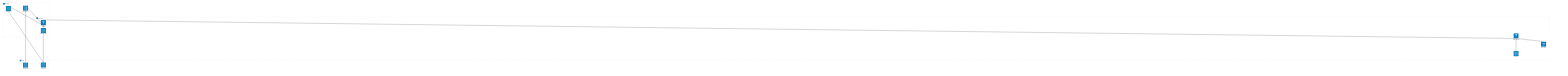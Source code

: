 architecture-beta
    group frontend(cloud)[Frontend]
    group backend(server)[Backend]
    group data(database)[Data]

    service html(file)[HTML Pages] in frontend
    service css(file)[CSS Styles] in frontend
    service js(file)[JavaScript Scripts] in frontend
    service images(disk)[Images] in frontend

    service catalogLogic(server)[Catalog Logic] in backend
    service cartLogic(server)[Cart Logic] in backend
    service checkoutLogic(server)[Checkout Logic] in backend

    service catalogData(database)[Catalog Data] in data
    service cartData(database)[Cart Data] in data

    html:B -- T:js
    js:B -- T:catalogLogic
    js:B -- T:cartLogic
    js:B -- T:checkoutLogic
    catalogLogic:B -- T:catalogData
    cartLogic:B -- T:cartData
    checkoutLogic:B -- T:cartData
    html:B -- T:css
    html:B -- T:images